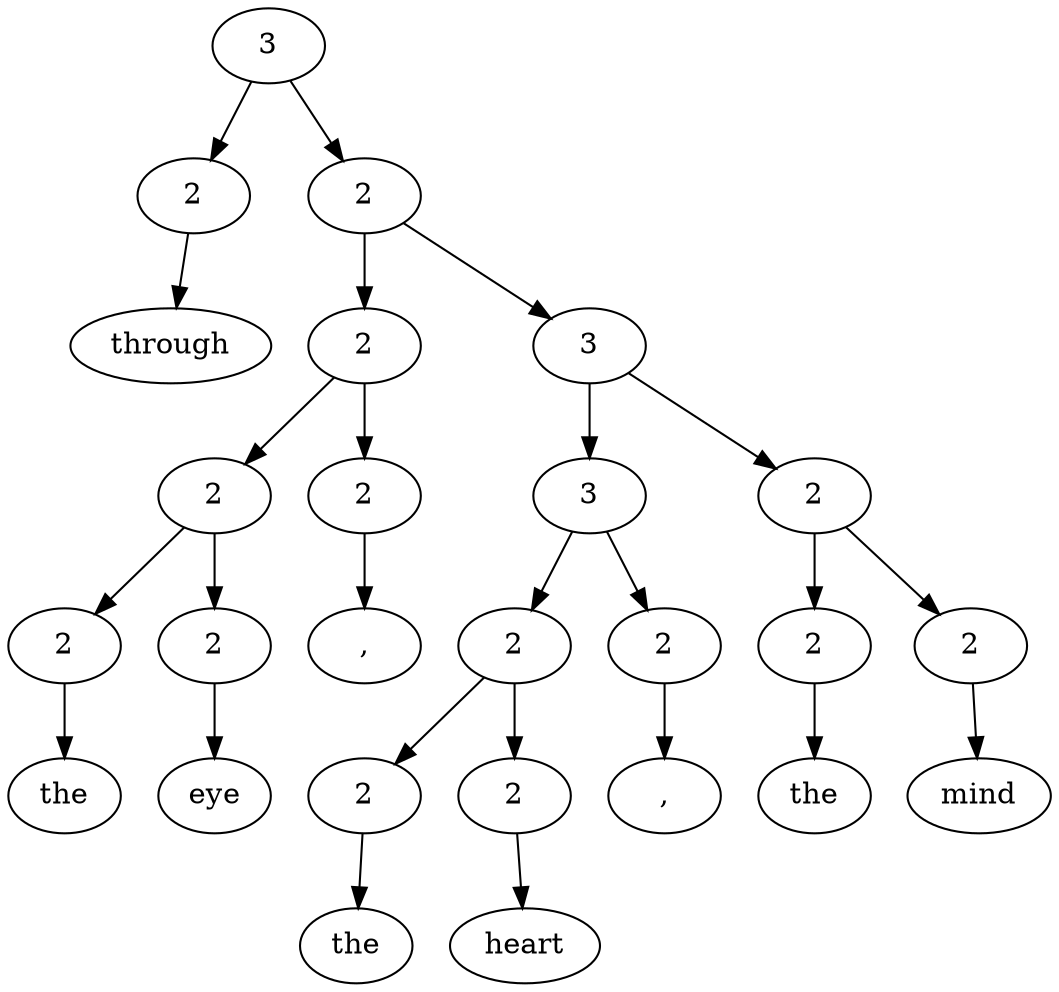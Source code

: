 digraph G{Node0 [label="3"]
Node0 -> Node1
Node0 -> Node3
Node1 [label="2"]
Node1 -> Node2
Node3 [label="2"]
Node3 -> Node4
Node3 -> Node12
Node2 [label="through"]
Node4 [label="2"]
Node4 -> Node5
Node4 -> Node10
Node12 [label="3"]
Node12 -> Node13
Node12 -> Node21
Node5 [label="2"]
Node5 -> Node6
Node5 -> Node8
Node10 [label="2"]
Node10 -> Node11
Node13 [label="3"]
Node13 -> Node14
Node13 -> Node19
Node21 [label="2"]
Node21 -> Node22
Node21 -> Node24
Node6 [label="2"]
Node6 -> Node7
Node8 [label="2"]
Node8 -> Node9
Node11 [label=","]
Node14 [label="2"]
Node14 -> Node15
Node14 -> Node17
Node19 [label="2"]
Node19 -> Node20
Node22 [label="2"]
Node22 -> Node23
Node24 [label="2"]
Node24 -> Node25
Node7 [label="the"]
Node9 [label="eye"]
Node15 [label="2"]
Node15 -> Node16
Node17 [label="2"]
Node17 -> Node18
Node20 [label=","]
Node23 [label="the"]
Node25 [label="mind"]
Node16 [label="the"]
Node18 [label="heart"]
}